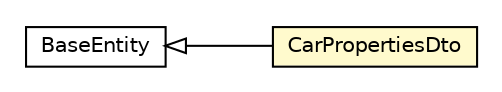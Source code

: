 #!/usr/local/bin/dot
#
# Class diagram 
# Generated by UMLGraph version R5_6-24-gf6e263 (http://www.umlgraph.org/)
#

digraph G {
	edge [fontname="Helvetica",fontsize=10,labelfontname="Helvetica",labelfontsize=10];
	node [fontname="Helvetica",fontsize=10,shape=plaintext];
	nodesep=0.25;
	ranksep=0.5;
	rankdir=LR;
	// com.gwtplatform.carstore.shared.dto.CarPropertiesDto
	c115878 [label=<<table title="com.gwtplatform.carstore.shared.dto.CarPropertiesDto" border="0" cellborder="1" cellspacing="0" cellpadding="2" port="p" bgcolor="lemonChiffon" href="./CarPropertiesDto.html">
		<tr><td><table border="0" cellspacing="0" cellpadding="1">
<tr><td align="center" balign="center"> CarPropertiesDto </td></tr>
		</table></td></tr>
		</table>>, URL="./CarPropertiesDto.html", fontname="Helvetica", fontcolor="black", fontsize=10.0];
	// com.gwtplatform.carstore.shared.dto.BaseEntity
	c115879 [label=<<table title="com.gwtplatform.carstore.shared.dto.BaseEntity" border="0" cellborder="1" cellspacing="0" cellpadding="2" port="p" href="./BaseEntity.html">
		<tr><td><table border="0" cellspacing="0" cellpadding="1">
<tr><td align="center" balign="center"> BaseEntity </td></tr>
		</table></td></tr>
		</table>>, URL="./BaseEntity.html", fontname="Helvetica", fontcolor="black", fontsize=10.0];
	//com.gwtplatform.carstore.shared.dto.CarPropertiesDto extends com.gwtplatform.carstore.shared.dto.BaseEntity
	c115879:p -> c115878:p [dir=back,arrowtail=empty];
}


